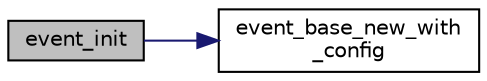 digraph "event_init"
{
 // LATEX_PDF_SIZE
  edge [fontname="Helvetica",fontsize="10",labelfontname="Helvetica",labelfontsize="10"];
  node [fontname="Helvetica",fontsize="10",shape=record];
  rankdir="LR";
  Node4 [label="event_init",height=0.2,width=0.4,color="black", fillcolor="grey75", style="filled", fontcolor="black",tooltip=" "];
  Node4 -> Node5 [color="midnightblue",fontsize="10",style="solid",fontname="Helvetica"];
  Node5 [label="event_base_new_with\l_config",height=0.2,width=0.4,color="black", fillcolor="white", style="filled",URL="$event2_2event_8h.html#a925410b1d145c85849882dd220beb9d5",tooltip=" "];
}
